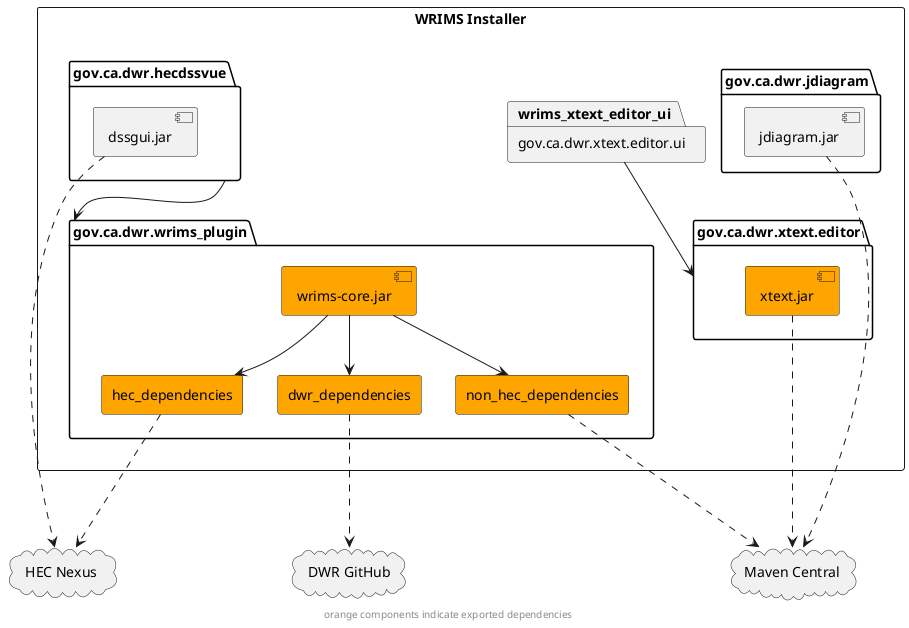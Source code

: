 @startuml
'https://plantuml.com/component-diagram
cloud hec_nexus as "HEC Nexus"
cloud maven_central as "Maven Central"
cloud dwr_github as "DWR GitHub"

rectangle wrims as "WRIMS Installer"{
    package wrims_plugin as "gov.ca.dwr.wrims_plugin"{
        component wrims_core as "wrims-core.jar" #orange
        rectangle hec_dependencies #orange
        rectangle non_hec_dependencies #orange
        rectangle dwr_dependencies #orange
    }
    package wrims_dssvue as "gov.ca.dwr.hecdssvue" {
        component dssvue as "dssgui.jar"
    }
    package wrims_jdiagram as "gov.ca.dwr.jdiagram" {
        component jdiagram as "jdiagram.jar"
    }
    package wrims_xtext_editor as "gov.ca.dwr.xtext.editor" {
        component xtext as "xtext.jar" #orange
    }
    package wrims_xtext_editor_ui as "gov.ca.dwr.xtext.editor.ui"
}

wrims_core -down-> hec_dependencies
wrims_core -down-> non_hec_dependencies
wrims_core -down-> dwr_dependencies
wrims_xtext_editor_ui -down-> wrims_xtext_editor
wrims_dssvue -down-> wrims_plugin
hec_dependencies -down.-> hec_nexus
non_hec_dependencies -down.-> maven_central
dwr_dependencies -down.-> dwr_github

dssvue -down.-> hec_nexus
jdiagram -down.-> maven_central
xtext -down.-> maven_central

footer "orange components indicate exported dependencies"
@enduml